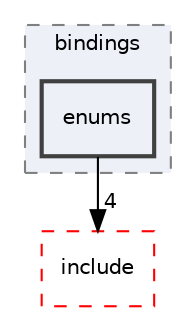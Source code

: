digraph "/__w/pairinteraction/pairinteraction/src/cpp/bindings/enums"
{
 // INTERACTIVE_SVG=YES
 // LATEX_PDF_SIZE
  bgcolor="transparent";
  edge [fontname="Helvetica",fontsize="10",labelfontname="Helvetica",labelfontsize="10"];
  node [fontname="Helvetica",fontsize="10",shape=record];
  compound=true
  subgraph clusterdir_cc81239b5792b7ba39ceb2ed4f5fa309 {
    graph [ bgcolor="#edf0f7", pencolor="grey50", style="filled,dashed,", label="bindings", fontname="Helvetica", fontsize="10", URL="dir_cc81239b5792b7ba39ceb2ed4f5fa309.html"]
  dir_333cf0bdb1957e86d50cffdf7405e089 [shape=box, label="enums", style="filled,bold,", fillcolor="#edf0f7", color="grey25", URL="dir_333cf0bdb1957e86d50cffdf7405e089.html"];
  }
  dir_e6fb451ec9c24a28c75d00abc51f4b3c [shape=box, label="include", style="dashed,", fillcolor="#edf0f7", color="red", URL="dir_e6fb451ec9c24a28c75d00abc51f4b3c.html"];
  dir_333cf0bdb1957e86d50cffdf7405e089->dir_e6fb451ec9c24a28c75d00abc51f4b3c [headlabel="4", labeldistance=1.5 headhref="dir_000011_000014.html"];
}
